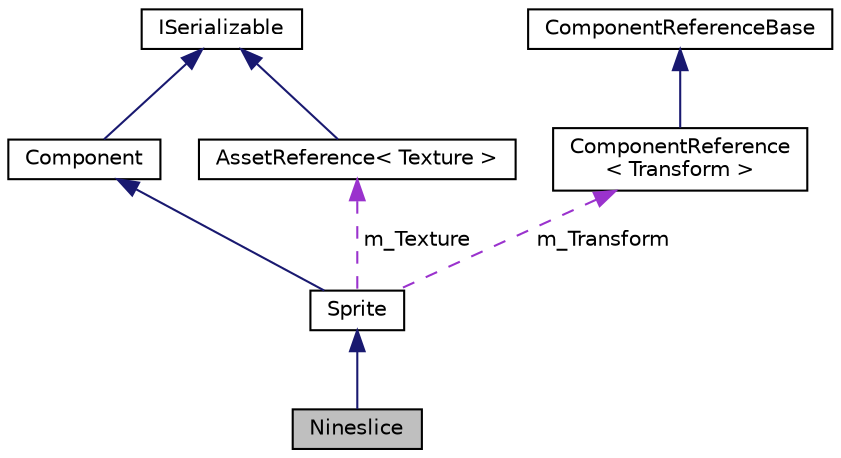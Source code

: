 digraph "Nineslice"
{
 // LATEX_PDF_SIZE
  edge [fontname="Helvetica",fontsize="10",labelfontname="Helvetica",labelfontsize="10"];
  node [fontname="Helvetica",fontsize="10",shape=record];
  Node1 [label="Nineslice",height=0.2,width=0.4,color="black", fillcolor="grey75", style="filled", fontcolor="black",tooltip="sprite that renders a nineslice"];
  Node2 -> Node1 [dir="back",color="midnightblue",fontsize="10",style="solid",fontname="Helvetica"];
  Node2 [label="Sprite",height=0.2,width=0.4,color="black", fillcolor="white", style="filled",URL="$classSprite.html",tooltip="Stores mesh + texture, along with other data needed to draw a basic 2D sprite."];
  Node3 -> Node2 [dir="back",color="midnightblue",fontsize="10",style="solid",fontname="Helvetica"];
  Node3 [label="Component",height=0.2,width=0.4,color="black", fillcolor="white", style="filled",URL="$classComponent.html",tooltip=" "];
  Node4 -> Node3 [dir="back",color="midnightblue",fontsize="10",style="solid",fontname="Helvetica"];
  Node4 [label="ISerializable",height=0.2,width=0.4,color="black", fillcolor="white", style="filled",URL="$classISerializable.html",tooltip="interface for all serializable objects"];
  Node5 -> Node2 [dir="back",color="darkorchid3",fontsize="10",style="dashed",label=" m_Texture" ,fontname="Helvetica"];
  Node5 [label="AssetReference\< Texture \>",height=0.2,width=0.4,color="black", fillcolor="white", style="filled",URL="$classAssetReference.html",tooltip=" "];
  Node4 -> Node5 [dir="back",color="midnightblue",fontsize="10",style="solid",fontname="Helvetica"];
  Node6 -> Node2 [dir="back",color="darkorchid3",fontsize="10",style="dashed",label=" m_Transform" ,fontname="Helvetica"];
  Node6 [label="ComponentReference\l\< Transform \>",height=0.2,width=0.4,color="black", fillcolor="white", style="filled",URL="$classComponentReference.html",tooltip=" "];
  Node7 -> Node6 [dir="back",color="midnightblue",fontsize="10",style="solid",fontname="Helvetica"];
  Node7 [label="ComponentReferenceBase",height=0.2,width=0.4,color="black", fillcolor="white", style="filled",URL="$classComponentReferenceBase.html",tooltip="abstract base class for templatized ComponentReferences"];
}
